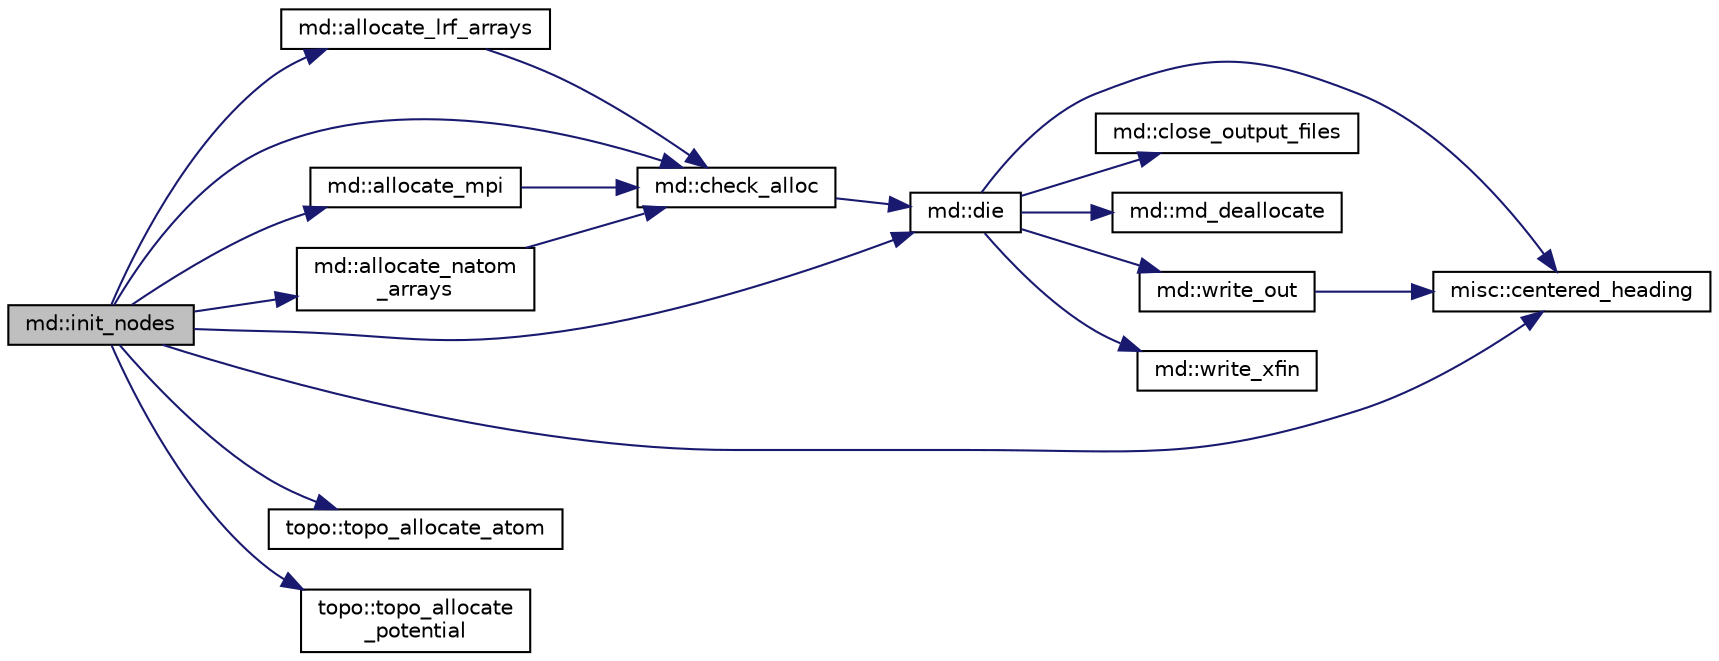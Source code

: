 digraph "md::init_nodes"
{
  edge [fontname="Helvetica",fontsize="10",labelfontname="Helvetica",labelfontsize="10"];
  node [fontname="Helvetica",fontsize="10",shape=record];
  rankdir="LR";
  Node1 [label="md::init_nodes",height=0.2,width=0.4,color="black", fillcolor="grey75", style="filled" fontcolor="black"];
  Node1 -> Node2 [color="midnightblue",fontsize="10",style="solid",fontname="Helvetica"];
  Node2 [label="md::allocate_lrf_arrays",height=0.2,width=0.4,color="black", fillcolor="white", style="filled",URL="$classmd.html#a44425892c37b9eef58b445f76eee0754"];
  Node2 -> Node3 [color="midnightblue",fontsize="10",style="solid",fontname="Helvetica"];
  Node3 [label="md::check_alloc",height=0.2,width=0.4,color="black", fillcolor="white", style="filled",URL="$classmd.html#aa2bff9009b880be7904efe2a7c07f646"];
  Node3 -> Node4 [color="midnightblue",fontsize="10",style="solid",fontname="Helvetica"];
  Node4 [label="md::die",height=0.2,width=0.4,color="black", fillcolor="white", style="filled",URL="$classmd.html#ac21e43139b5e5cd74ab6649672288d66"];
  Node4 -> Node5 [color="midnightblue",fontsize="10",style="solid",fontname="Helvetica"];
  Node5 [label="misc::centered_heading",height=0.2,width=0.4,color="black", fillcolor="white", style="filled",URL="$classmisc.html#ac616bbb70212f3216e099c51f3c217f9"];
  Node4 -> Node6 [color="midnightblue",fontsize="10",style="solid",fontname="Helvetica"];
  Node6 [label="md::close_output_files",height=0.2,width=0.4,color="black", fillcolor="white", style="filled",URL="$classmd.html#a5bd74b9ed60f4d0515416e77a9dcb825"];
  Node4 -> Node7 [color="midnightblue",fontsize="10",style="solid",fontname="Helvetica"];
  Node7 [label="md::md_deallocate",height=0.2,width=0.4,color="black", fillcolor="white", style="filled",URL="$classmd.html#a8a97b1726d386da7fddf5ea29296b0e9"];
  Node4 -> Node8 [color="midnightblue",fontsize="10",style="solid",fontname="Helvetica"];
  Node8 [label="md::write_out",height=0.2,width=0.4,color="black", fillcolor="white", style="filled",URL="$classmd.html#a7ae57adec77c83a4e3684cfbf301d605"];
  Node8 -> Node5 [color="midnightblue",fontsize="10",style="solid",fontname="Helvetica"];
  Node4 -> Node9 [color="midnightblue",fontsize="10",style="solid",fontname="Helvetica"];
  Node9 [label="md::write_xfin",height=0.2,width=0.4,color="black", fillcolor="white", style="filled",URL="$classmd.html#ad8ada800049df7345cd0a0e596644cc5"];
  Node1 -> Node10 [color="midnightblue",fontsize="10",style="solid",fontname="Helvetica"];
  Node10 [label="md::allocate_mpi",height=0.2,width=0.4,color="black", fillcolor="white", style="filled",URL="$classmd.html#a1fab8f0bfda2d818ad01853875601a14"];
  Node10 -> Node3 [color="midnightblue",fontsize="10",style="solid",fontname="Helvetica"];
  Node1 -> Node11 [color="midnightblue",fontsize="10",style="solid",fontname="Helvetica"];
  Node11 [label="md::allocate_natom\l_arrays",height=0.2,width=0.4,color="black", fillcolor="white", style="filled",URL="$classmd.html#a789c388d1b4bce615f49be6c076ad5e1"];
  Node11 -> Node3 [color="midnightblue",fontsize="10",style="solid",fontname="Helvetica"];
  Node1 -> Node5 [color="midnightblue",fontsize="10",style="solid",fontname="Helvetica"];
  Node1 -> Node3 [color="midnightblue",fontsize="10",style="solid",fontname="Helvetica"];
  Node1 -> Node4 [color="midnightblue",fontsize="10",style="solid",fontname="Helvetica"];
  Node1 -> Node12 [color="midnightblue",fontsize="10",style="solid",fontname="Helvetica"];
  Node12 [label="topo::topo_allocate_atom",height=0.2,width=0.4,color="black", fillcolor="white", style="filled",URL="$classtopo.html#a88a502c82bac0ebb3dbf06b2e7bd0e2b"];
  Node1 -> Node13 [color="midnightblue",fontsize="10",style="solid",fontname="Helvetica"];
  Node13 [label="topo::topo_allocate\l_potential",height=0.2,width=0.4,color="black", fillcolor="white", style="filled",URL="$classtopo.html#a5d8d6ced35f199f8babf3314deb5bd5b"];
}
